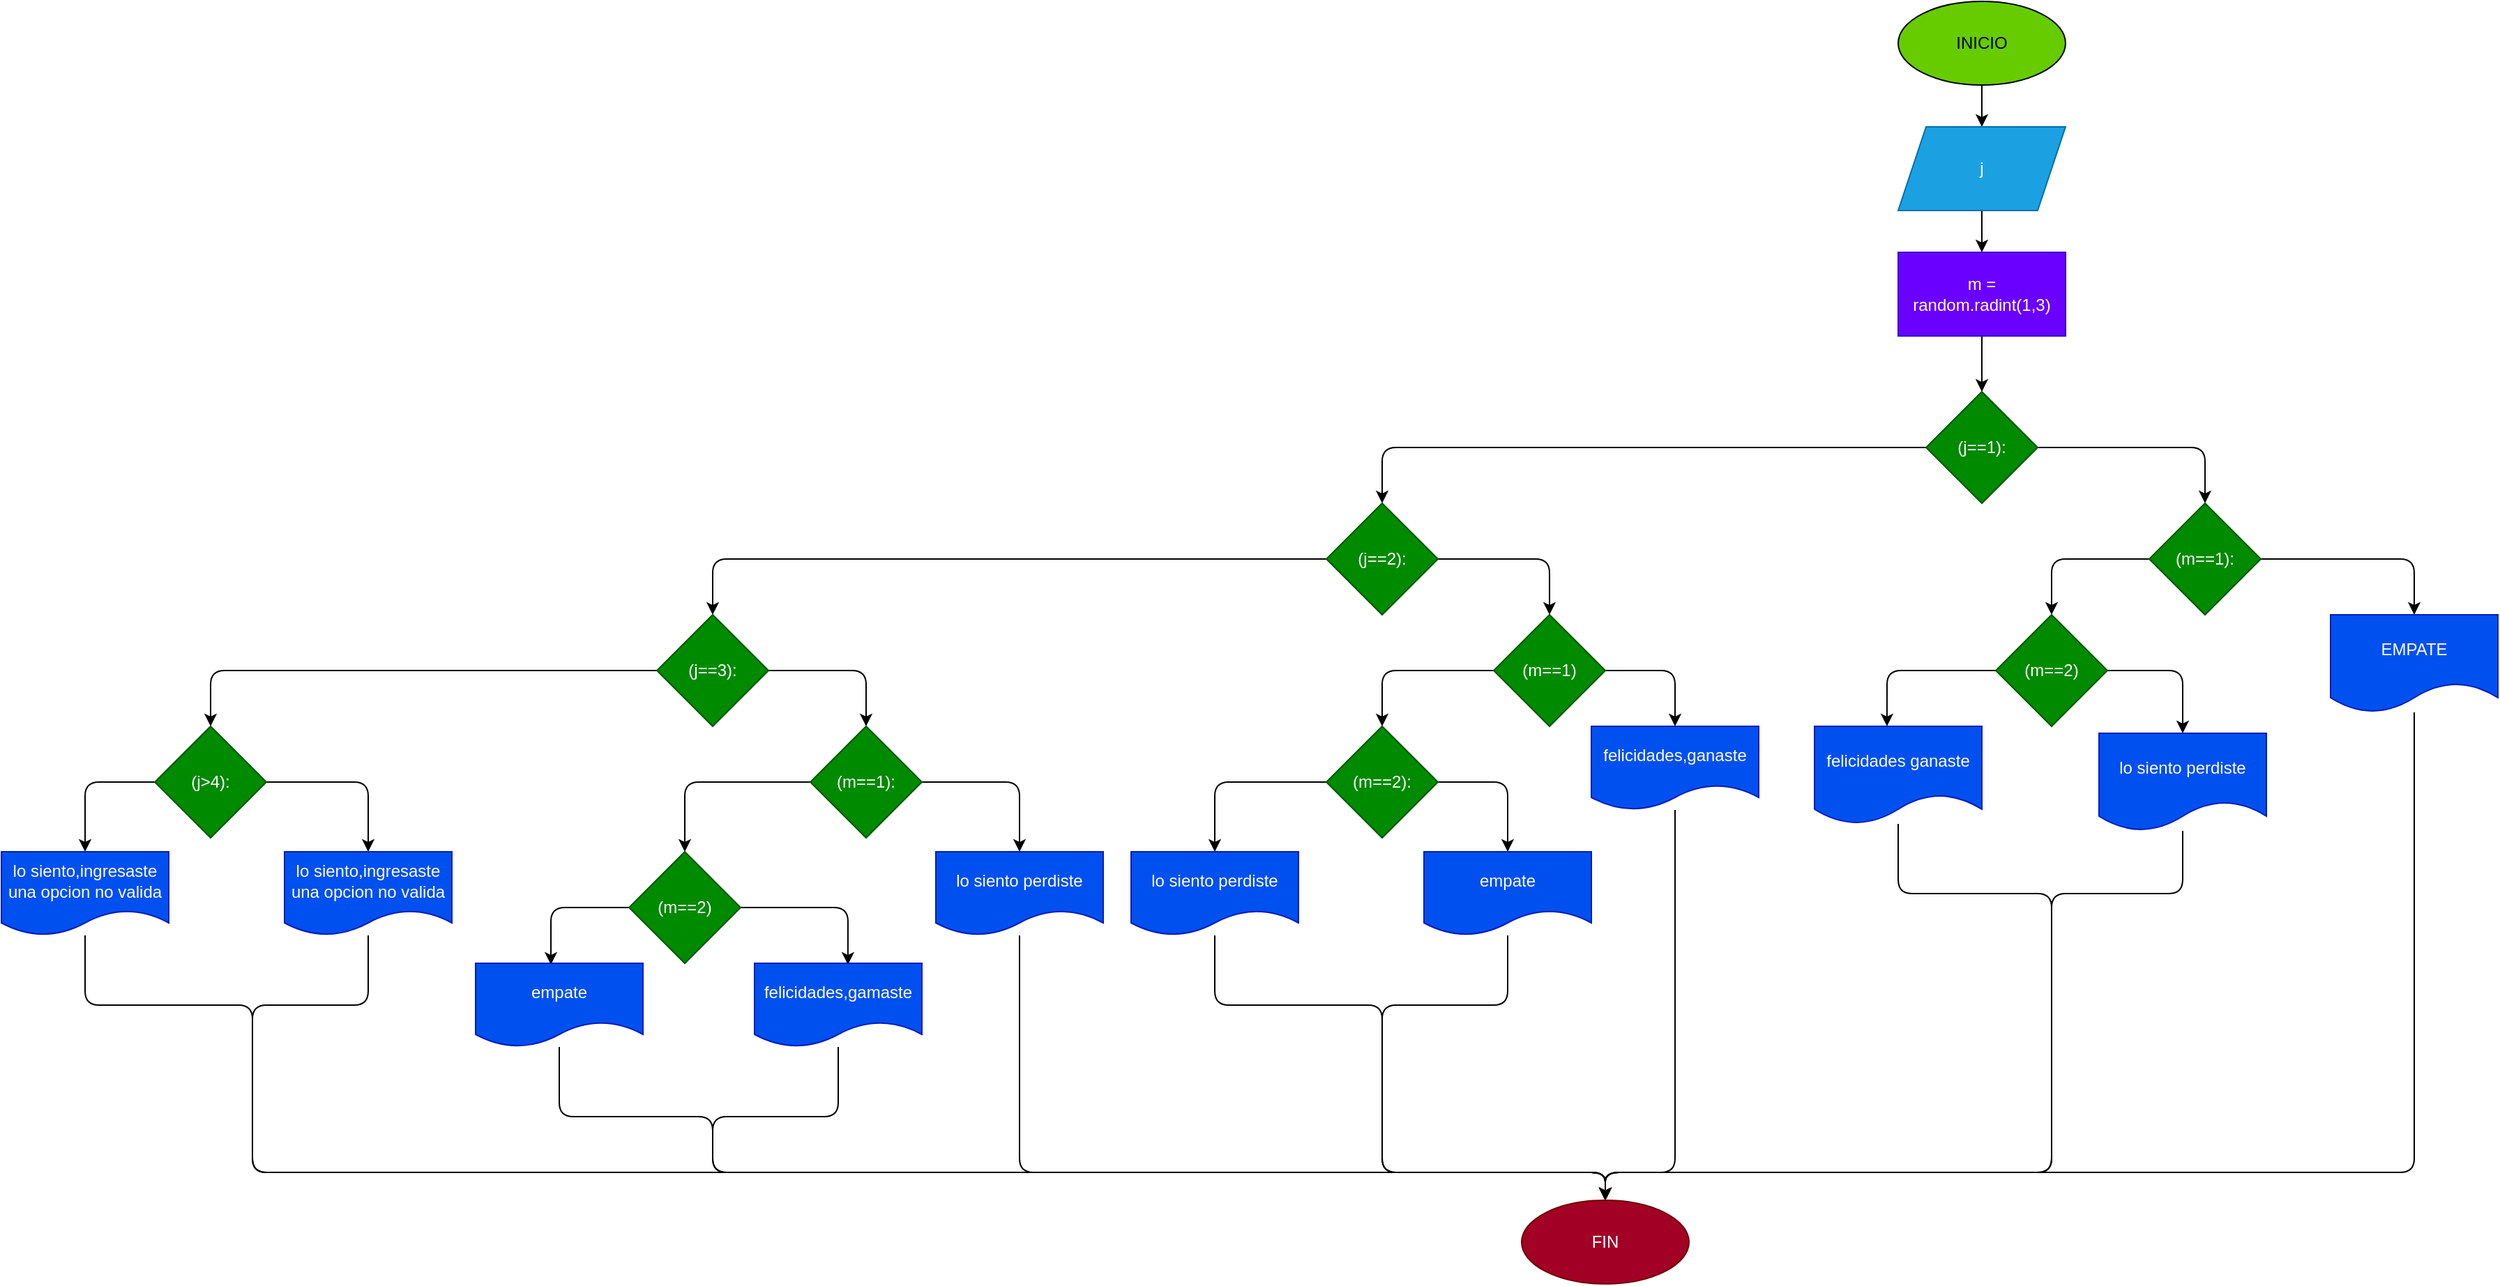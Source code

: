 <mxfile>
    <diagram id="HPWoNRW9AGSoK4cUdtGN" name="Página-1">
        <mxGraphModel dx="2486" dy="411" grid="1" gridSize="10" guides="1" tooltips="1" connect="1" arrows="1" fold="1" page="1" pageScale="1" pageWidth="827" pageHeight="1169" math="0" shadow="0">
            <root>
                <mxCell id="0"/>
                <mxCell id="1" parent="0"/>
                <mxCell id="27" style="edgeStyle=none;html=1;entryX=0.5;entryY=0;entryDx=0;entryDy=0;" parent="1" source="25" target="26" edge="1">
                    <mxGeometry relative="1" as="geometry"/>
                </mxCell>
                <mxCell id="25" value="INICIO" style="ellipse;whiteSpace=wrap;html=1;fillColor=#66CC00;" parent="1" vertex="1">
                    <mxGeometry x="210" y="40" width="120" height="60" as="geometry"/>
                </mxCell>
                <mxCell id="29" value="" style="edgeStyle=none;html=1;" parent="1" source="26" edge="1">
                    <mxGeometry relative="1" as="geometry">
                        <mxPoint x="270" y="220" as="targetPoint"/>
                    </mxGeometry>
                </mxCell>
                <mxCell id="26" value="j" style="shape=parallelogram;perimeter=parallelogramPerimeter;whiteSpace=wrap;html=1;fixedSize=1;fillColor=#1ba1e2;fontColor=#ffffff;strokeColor=#006EAF;" parent="1" vertex="1">
                    <mxGeometry x="210" y="130" width="120" height="60" as="geometry"/>
                </mxCell>
                <mxCell id="34" value="" style="edgeStyle=none;html=1;" parent="1" source="32" target="33" edge="1">
                    <mxGeometry relative="1" as="geometry"/>
                </mxCell>
                <mxCell id="32" value="m =&lt;br&gt;random.radint(1,3)" style="rounded=0;whiteSpace=wrap;html=1;fillColor=#6a00ff;fontColor=#ffffff;strokeColor=#3700CC;" parent="1" vertex="1">
                    <mxGeometry x="210" y="220" width="120" height="60" as="geometry"/>
                </mxCell>
                <mxCell id="37" style="edgeStyle=none;html=1;exitX=0.5;exitY=0;exitDx=0;exitDy=0;entryX=0.5;entryY=0;entryDx=0;entryDy=0;" parent="1" source="33" target="36" edge="1">
                    <mxGeometry relative="1" as="geometry">
                        <Array as="points">
                            <mxPoint x="430" y="360"/>
                        </Array>
                    </mxGeometry>
                </mxCell>
                <mxCell id="47" style="edgeStyle=none;html=1;entryX=0.5;entryY=0;entryDx=0;entryDy=0;" parent="1" source="33" target="46" edge="1">
                    <mxGeometry relative="1" as="geometry">
                        <Array as="points">
                            <mxPoint x="-40" y="360"/>
                            <mxPoint x="-160" y="360"/>
                        </Array>
                    </mxGeometry>
                </mxCell>
                <mxCell id="33" value="(j==1):" style="rhombus;whiteSpace=wrap;html=1;fillColor=#008a00;direction=south;fontColor=#ffffff;strokeColor=#005700;" parent="1" vertex="1">
                    <mxGeometry x="230" y="320" width="80" height="80" as="geometry"/>
                </mxCell>
                <mxCell id="39" style="edgeStyle=none;html=1;exitX=1;exitY=0.5;exitDx=0;exitDy=0;entryX=0.5;entryY=0;entryDx=0;entryDy=0;" parent="1" source="36" target="38" edge="1">
                    <mxGeometry relative="1" as="geometry">
                        <Array as="points">
                            <mxPoint x="580" y="440"/>
                        </Array>
                    </mxGeometry>
                </mxCell>
                <mxCell id="41" style="edgeStyle=none;html=1;entryX=0.5;entryY=0;entryDx=0;entryDy=0;" parent="1" source="36" target="40" edge="1">
                    <mxGeometry relative="1" as="geometry">
                        <Array as="points">
                            <mxPoint x="320" y="440"/>
                        </Array>
                    </mxGeometry>
                </mxCell>
                <mxCell id="36" value="(m==1):" style="rhombus;whiteSpace=wrap;html=1;fillColor=#008a00;fontColor=#ffffff;strokeColor=#005700;" parent="1" vertex="1">
                    <mxGeometry x="390" y="400" width="80" height="80" as="geometry"/>
                </mxCell>
                <mxCell id="79" style="edgeStyle=none;html=1;entryX=0.5;entryY=0;entryDx=0;entryDy=0;" parent="1" source="38" target="78" edge="1">
                    <mxGeometry relative="1" as="geometry">
                        <Array as="points">
                            <mxPoint x="580" y="880"/>
                            <mxPoint y="880"/>
                        </Array>
                    </mxGeometry>
                </mxCell>
                <mxCell id="38" value="EMPATE" style="shape=document;whiteSpace=wrap;html=1;boundedLbl=1;fillColor=#0050ef;fontColor=#ffffff;strokeColor=#001DBC;" parent="1" vertex="1">
                    <mxGeometry x="520" y="480" width="120" height="70" as="geometry"/>
                </mxCell>
                <mxCell id="44" style="edgeStyle=none;html=1;entryX=0.433;entryY=0;entryDx=0;entryDy=0;entryPerimeter=0;" parent="1" source="40" target="42" edge="1">
                    <mxGeometry relative="1" as="geometry">
                        <Array as="points">
                            <mxPoint x="202" y="520"/>
                        </Array>
                    </mxGeometry>
                </mxCell>
                <mxCell id="45" style="edgeStyle=none;html=1;exitX=1;exitY=0.5;exitDx=0;exitDy=0;entryX=0.5;entryY=0;entryDx=0;entryDy=0;" parent="1" source="40" target="43" edge="1">
                    <mxGeometry relative="1" as="geometry">
                        <Array as="points">
                            <mxPoint x="414" y="520"/>
                        </Array>
                    </mxGeometry>
                </mxCell>
                <mxCell id="40" value="(m==2)" style="rhombus;whiteSpace=wrap;html=1;fillColor=#008a00;fontColor=#ffffff;strokeColor=#005700;" parent="1" vertex="1">
                    <mxGeometry x="280" y="480" width="80" height="80" as="geometry"/>
                </mxCell>
                <mxCell id="81" style="edgeStyle=none;html=1;entryX=0.5;entryY=0;entryDx=0;entryDy=0;" parent="1" source="42" target="78" edge="1">
                    <mxGeometry relative="1" as="geometry">
                        <Array as="points">
                            <mxPoint x="210" y="680"/>
                            <mxPoint x="320" y="680"/>
                            <mxPoint x="320" y="880"/>
                            <mxPoint y="880"/>
                        </Array>
                    </mxGeometry>
                </mxCell>
                <mxCell id="42" value="felicidades ganaste" style="shape=document;whiteSpace=wrap;html=1;boundedLbl=1;fillColor=#0050ef;fontColor=#ffffff;strokeColor=#001DBC;" parent="1" vertex="1">
                    <mxGeometry x="150" y="560" width="120" height="70" as="geometry"/>
                </mxCell>
                <mxCell id="80" style="edgeStyle=none;html=1;" parent="1" source="43" edge="1">
                    <mxGeometry relative="1" as="geometry">
                        <mxPoint y="900" as="targetPoint"/>
                        <Array as="points">
                            <mxPoint x="414" y="680"/>
                            <mxPoint x="320" y="680"/>
                            <mxPoint x="320" y="880"/>
                            <mxPoint y="880"/>
                        </Array>
                    </mxGeometry>
                </mxCell>
                <mxCell id="43" value="lo siento perdiste" style="shape=document;whiteSpace=wrap;html=1;boundedLbl=1;fillColor=#0050ef;fontColor=#ffffff;strokeColor=#001DBC;" parent="1" vertex="1">
                    <mxGeometry x="354" y="565" width="120" height="70" as="geometry"/>
                </mxCell>
                <mxCell id="49" style="edgeStyle=none;html=1;exitX=1;exitY=0.5;exitDx=0;exitDy=0;entryX=0.5;entryY=0;entryDx=0;entryDy=0;" parent="1" source="46" target="48" edge="1">
                    <mxGeometry relative="1" as="geometry">
                        <Array as="points">
                            <mxPoint x="-40" y="440"/>
                        </Array>
                    </mxGeometry>
                </mxCell>
                <mxCell id="59" style="edgeStyle=none;html=1;entryX=0.5;entryY=0;entryDx=0;entryDy=0;" parent="1" source="46" target="58" edge="1">
                    <mxGeometry relative="1" as="geometry">
                        <Array as="points">
                            <mxPoint x="-640" y="440"/>
                        </Array>
                    </mxGeometry>
                </mxCell>
                <mxCell id="46" value="(j==2):" style="rhombus;whiteSpace=wrap;html=1;fillColor=#008a00;fontColor=#ffffff;strokeColor=#005700;" parent="1" vertex="1">
                    <mxGeometry x="-200" y="400" width="80" height="80" as="geometry"/>
                </mxCell>
                <mxCell id="51" style="edgeStyle=none;html=1;exitX=1;exitY=0.5;exitDx=0;exitDy=0;entryX=0.5;entryY=0;entryDx=0;entryDy=0;" parent="1" source="48" target="50" edge="1">
                    <mxGeometry relative="1" as="geometry">
                        <Array as="points">
                            <mxPoint x="50" y="520"/>
                        </Array>
                    </mxGeometry>
                </mxCell>
                <mxCell id="53" style="edgeStyle=none;html=1;entryX=0.5;entryY=0;entryDx=0;entryDy=0;" parent="1" source="48" target="52" edge="1">
                    <mxGeometry relative="1" as="geometry">
                        <Array as="points">
                            <mxPoint x="-160" y="520"/>
                        </Array>
                    </mxGeometry>
                </mxCell>
                <mxCell id="48" value="(m==1)" style="rhombus;whiteSpace=wrap;html=1;fillColor=#008a00;fontColor=#ffffff;strokeColor=#005700;" parent="1" vertex="1">
                    <mxGeometry x="-80" y="480" width="80" height="80" as="geometry"/>
                </mxCell>
                <mxCell id="82" style="edgeStyle=none;html=1;entryX=0.5;entryY=0;entryDx=0;entryDy=0;" parent="1" source="50" target="78" edge="1">
                    <mxGeometry relative="1" as="geometry">
                        <Array as="points">
                            <mxPoint x="50" y="880"/>
                            <mxPoint y="880"/>
                        </Array>
                    </mxGeometry>
                </mxCell>
                <mxCell id="50" value="felicidades,ganaste" style="shape=document;whiteSpace=wrap;html=1;boundedLbl=1;fillColor=#0050ef;fontColor=#ffffff;strokeColor=#001DBC;" parent="1" vertex="1">
                    <mxGeometry x="-10" y="560" width="120" height="60" as="geometry"/>
                </mxCell>
                <mxCell id="56" style="edgeStyle=none;html=1;entryX=0.5;entryY=0;entryDx=0;entryDy=0;" parent="1" source="52" target="55" edge="1">
                    <mxGeometry relative="1" as="geometry">
                        <Array as="points">
                            <mxPoint x="-280" y="600"/>
                        </Array>
                    </mxGeometry>
                </mxCell>
                <mxCell id="57" style="edgeStyle=none;html=1;exitX=1;exitY=0.5;exitDx=0;exitDy=0;entryX=0.5;entryY=0;entryDx=0;entryDy=0;" parent="1" source="52" target="54" edge="1">
                    <mxGeometry relative="1" as="geometry">
                        <Array as="points">
                            <mxPoint x="-70" y="600"/>
                        </Array>
                    </mxGeometry>
                </mxCell>
                <mxCell id="52" value="(m==2):" style="rhombus;whiteSpace=wrap;html=1;fillColor=#008a00;fontColor=#ffffff;strokeColor=#005700;" parent="1" vertex="1">
                    <mxGeometry x="-200" y="560" width="80" height="80" as="geometry"/>
                </mxCell>
                <mxCell id="84" style="edgeStyle=none;html=1;entryX=0.5;entryY=0;entryDx=0;entryDy=0;" parent="1" source="54" target="78" edge="1">
                    <mxGeometry relative="1" as="geometry">
                        <Array as="points">
                            <mxPoint x="-70" y="760"/>
                            <mxPoint x="-160" y="760"/>
                            <mxPoint x="-160" y="880"/>
                            <mxPoint y="880"/>
                        </Array>
                    </mxGeometry>
                </mxCell>
                <mxCell id="54" value="empate" style="shape=document;whiteSpace=wrap;html=1;boundedLbl=1;fillColor=#0050ef;fontColor=#ffffff;strokeColor=#001DBC;" parent="1" vertex="1">
                    <mxGeometry x="-130" y="650" width="120" height="60" as="geometry"/>
                </mxCell>
                <mxCell id="83" style="edgeStyle=none;html=1;entryX=0.5;entryY=0;entryDx=0;entryDy=0;" parent="1" source="55" target="78" edge="1">
                    <mxGeometry relative="1" as="geometry">
                        <Array as="points">
                            <mxPoint x="-280" y="760"/>
                            <mxPoint x="-160" y="760"/>
                            <mxPoint x="-160" y="880"/>
                            <mxPoint y="880"/>
                        </Array>
                    </mxGeometry>
                </mxCell>
                <mxCell id="55" value="lo siento perdiste" style="shape=document;whiteSpace=wrap;html=1;boundedLbl=1;fillColor=#0050ef;fontColor=#ffffff;strokeColor=#001DBC;" parent="1" vertex="1">
                    <mxGeometry x="-340" y="650" width="120" height="60" as="geometry"/>
                </mxCell>
                <mxCell id="61" style="edgeStyle=none;html=1;exitX=1;exitY=0.5;exitDx=0;exitDy=0;entryX=0.5;entryY=0;entryDx=0;entryDy=0;" parent="1" source="58" target="60" edge="1">
                    <mxGeometry relative="1" as="geometry">
                        <Array as="points">
                            <mxPoint x="-530" y="520"/>
                        </Array>
                    </mxGeometry>
                </mxCell>
                <mxCell id="73" style="edgeStyle=none;html=1;entryX=0.5;entryY=0;entryDx=0;entryDy=0;" parent="1" source="58" target="72" edge="1">
                    <mxGeometry relative="1" as="geometry">
                        <Array as="points">
                            <mxPoint x="-1000" y="520"/>
                        </Array>
                    </mxGeometry>
                </mxCell>
                <mxCell id="58" value="(j==3):" style="rhombus;whiteSpace=wrap;html=1;fillColor=#008a00;fontColor=#ffffff;strokeColor=#005700;" parent="1" vertex="1">
                    <mxGeometry x="-680" y="480" width="80" height="80" as="geometry"/>
                </mxCell>
                <mxCell id="63" style="edgeStyle=none;html=1;exitX=1;exitY=0.5;exitDx=0;exitDy=0;entryX=0.5;entryY=0;entryDx=0;entryDy=0;" parent="1" source="60" target="62" edge="1">
                    <mxGeometry relative="1" as="geometry">
                        <Array as="points">
                            <mxPoint x="-420" y="600"/>
                        </Array>
                    </mxGeometry>
                </mxCell>
                <mxCell id="67" style="edgeStyle=none;html=1;entryX=0.5;entryY=0;entryDx=0;entryDy=0;" parent="1" source="60" target="66" edge="1">
                    <mxGeometry relative="1" as="geometry">
                        <Array as="points">
                            <mxPoint x="-660" y="600"/>
                        </Array>
                    </mxGeometry>
                </mxCell>
                <mxCell id="60" value="(m==1):" style="rhombus;whiteSpace=wrap;html=1;fillColor=#008a00;fontColor=#ffffff;strokeColor=#005700;" parent="1" vertex="1">
                    <mxGeometry x="-570" y="560" width="80" height="80" as="geometry"/>
                </mxCell>
                <mxCell id="85" style="edgeStyle=none;html=1;entryX=0.5;entryY=0;entryDx=0;entryDy=0;" parent="1" source="62" target="78" edge="1">
                    <mxGeometry relative="1" as="geometry">
                        <Array as="points">
                            <mxPoint x="-420" y="880"/>
                            <mxPoint y="880"/>
                        </Array>
                    </mxGeometry>
                </mxCell>
                <mxCell id="62" value="lo siento perdiste" style="shape=document;whiteSpace=wrap;html=1;boundedLbl=1;fillColor=#0050ef;fontColor=#ffffff;strokeColor=#001DBC;" parent="1" vertex="1">
                    <mxGeometry x="-480" y="650" width="120" height="60" as="geometry"/>
                </mxCell>
                <mxCell id="70" style="edgeStyle=none;html=1;exitX=0;exitY=0.5;exitDx=0;exitDy=0;entryX=0.45;entryY=0.017;entryDx=0;entryDy=0;entryPerimeter=0;" parent="1" source="66" target="69" edge="1">
                    <mxGeometry relative="1" as="geometry">
                        <Array as="points">
                            <mxPoint x="-756" y="690"/>
                        </Array>
                    </mxGeometry>
                </mxCell>
                <mxCell id="71" style="edgeStyle=none;html=1;exitX=1;exitY=0.5;exitDx=0;exitDy=0;entryX=0.558;entryY=0.017;entryDx=0;entryDy=0;entryPerimeter=0;" parent="1" source="66" target="68" edge="1">
                    <mxGeometry relative="1" as="geometry">
                        <Array as="points">
                            <mxPoint x="-543" y="690"/>
                        </Array>
                    </mxGeometry>
                </mxCell>
                <mxCell id="66" value="(m==2)" style="rhombus;whiteSpace=wrap;html=1;fillColor=#008a00;fontColor=#ffffff;strokeColor=#005700;" parent="1" vertex="1">
                    <mxGeometry x="-700" y="650" width="80" height="80" as="geometry"/>
                </mxCell>
                <mxCell id="87" style="edgeStyle=none;html=1;" parent="1" source="68" edge="1">
                    <mxGeometry relative="1" as="geometry">
                        <mxPoint y="900" as="targetPoint"/>
                        <Array as="points">
                            <mxPoint x="-550" y="840"/>
                            <mxPoint x="-640" y="840"/>
                            <mxPoint x="-640" y="880"/>
                            <mxPoint y="880"/>
                        </Array>
                    </mxGeometry>
                </mxCell>
                <mxCell id="68" value="felicidades,gamaste" style="shape=document;whiteSpace=wrap;html=1;boundedLbl=1;fillColor=#0050ef;fontColor=#ffffff;strokeColor=#001DBC;" parent="1" vertex="1">
                    <mxGeometry x="-610" y="730" width="120" height="60" as="geometry"/>
                </mxCell>
                <mxCell id="86" style="edgeStyle=none;html=1;entryX=0.5;entryY=0;entryDx=0;entryDy=0;" parent="1" source="69" target="78" edge="1">
                    <mxGeometry relative="1" as="geometry">
                        <Array as="points">
                            <mxPoint x="-750" y="840"/>
                            <mxPoint x="-640" y="840"/>
                            <mxPoint x="-640" y="880"/>
                            <mxPoint y="880"/>
                        </Array>
                    </mxGeometry>
                </mxCell>
                <mxCell id="69" value="empate" style="shape=document;whiteSpace=wrap;html=1;boundedLbl=1;fillColor=#0050ef;fontColor=#ffffff;strokeColor=#001DBC;" parent="1" vertex="1">
                    <mxGeometry x="-810" y="730" width="120" height="60" as="geometry"/>
                </mxCell>
                <mxCell id="76" style="edgeStyle=none;html=1;exitX=0;exitY=0.5;exitDx=0;exitDy=0;entryX=0.5;entryY=0;entryDx=0;entryDy=0;" parent="1" source="72" target="75" edge="1">
                    <mxGeometry relative="1" as="geometry">
                        <Array as="points">
                            <mxPoint x="-1090" y="600"/>
                        </Array>
                    </mxGeometry>
                </mxCell>
                <mxCell id="77" style="edgeStyle=none;html=1;exitX=1;exitY=0.5;exitDx=0;exitDy=0;entryX=0.5;entryY=0;entryDx=0;entryDy=0;" parent="1" source="72" target="74" edge="1">
                    <mxGeometry relative="1" as="geometry">
                        <Array as="points">
                            <mxPoint x="-887" y="600"/>
                        </Array>
                    </mxGeometry>
                </mxCell>
                <mxCell id="72" value="(j&amp;gt;4):" style="rhombus;whiteSpace=wrap;html=1;fillColor=#008a00;fontColor=#ffffff;strokeColor=#005700;" parent="1" vertex="1">
                    <mxGeometry x="-1040" y="560" width="80" height="80" as="geometry"/>
                </mxCell>
                <mxCell id="89" style="edgeStyle=none;html=1;" parent="1" source="74" edge="1">
                    <mxGeometry relative="1" as="geometry">
                        <mxPoint y="900" as="targetPoint"/>
                        <Array as="points">
                            <mxPoint x="-887" y="760"/>
                            <mxPoint x="-970" y="760"/>
                            <mxPoint x="-970" y="880"/>
                            <mxPoint y="880"/>
                        </Array>
                    </mxGeometry>
                </mxCell>
                <mxCell id="74" value="lo siento,ingresaste una opcion no valida" style="shape=document;whiteSpace=wrap;html=1;boundedLbl=1;fillColor=#0050ef;fontColor=#ffffff;strokeColor=#001DBC;" parent="1" vertex="1">
                    <mxGeometry x="-947" y="650" width="120" height="60" as="geometry"/>
                </mxCell>
                <mxCell id="88" style="edgeStyle=none;html=1;entryX=0.5;entryY=0;entryDx=0;entryDy=0;" parent="1" source="75" target="78" edge="1">
                    <mxGeometry relative="1" as="geometry">
                        <Array as="points">
                            <mxPoint x="-1090" y="760"/>
                            <mxPoint x="-970" y="760"/>
                            <mxPoint x="-970" y="880"/>
                            <mxPoint y="880"/>
                        </Array>
                    </mxGeometry>
                </mxCell>
                <mxCell id="75" value="lo siento,ingresaste una opcion no valida" style="shape=document;whiteSpace=wrap;html=1;boundedLbl=1;fillColor=#0050ef;fontColor=#ffffff;strokeColor=#001DBC;" parent="1" vertex="1">
                    <mxGeometry x="-1150" y="650" width="120" height="60" as="geometry"/>
                </mxCell>
                <mxCell id="78" value="FIN" style="ellipse;whiteSpace=wrap;html=1;fillColor=#a20025;fontColor=#ffffff;strokeColor=#6F0000;" parent="1" vertex="1">
                    <mxGeometry x="-60" y="900" width="120" height="60" as="geometry"/>
                </mxCell>
            </root>
        </mxGraphModel>
    </diagram>
</mxfile>